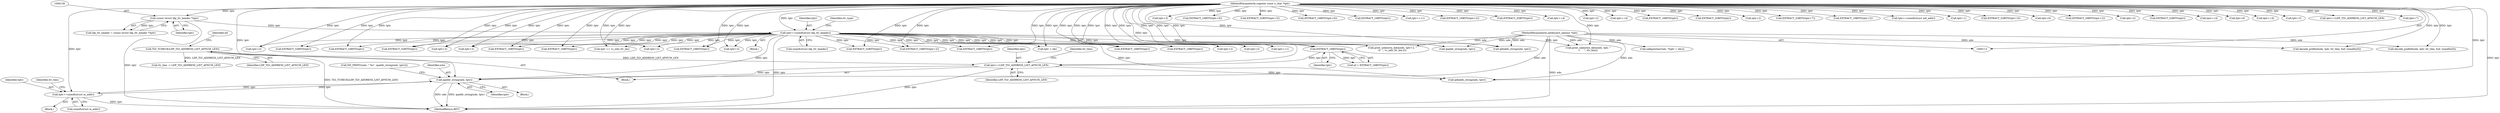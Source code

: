 digraph "0_tcpdump_aa5c6b710dfd8020d2c908d6b3bd41f1da719b3b_0@pointer" {
"1000318" [label="(Call,ipaddr_string(ndo, tptr))"];
"1000114" [label="(MethodParameterIn,netdissect_options *ndo)"];
"1000325" [label="(Call,tptr+=sizeof(struct in_addr))"];
"1000318" [label="(Call,ipaddr_string(ndo, tptr))"];
"1000283" [label="(Call,tptr+=LDP_TLV_ADDRESS_LIST_AFNUM_LEN)"];
"1000277" [label="(Call,TLV_TCHECK(LDP_TLV_ADDRESS_LIST_AFNUM_LEN))"];
"1000281" [label="(Call,EXTRACT_16BITS(tptr))"];
"1000203" [label="(Call,tptr+=sizeof(struct ldp_tlv_header))"];
"1000135" [label="(Call,(const struct ldp_tlv_header *)tptr)"];
"1000115" [label="(MethodParameterIn,register const u_char *tptr)"];
"1000326" [label="(Identifier,tptr)"];
"1000741" [label="(Call,tptr+3)"];
"1000273" [label="(Call,EXTRACT_32BITS(tptr))"];
"1000610" [label="(Call,tptr+3)"];
"1000137" [label="(Identifier,tptr)"];
"1000965" [label="(MethodReturn,RET)"];
"1000381" [label="(Call,EXTRACT_16BITS(tptr+6))"];
"1000277" [label="(Call,TLV_TCHECK(LDP_TLV_ADDRESS_LIST_AFNUM_LEN))"];
"1000117" [label="(Block,)"];
"1000219" [label="(Call,EXTRACT_16BITS(tptr))"];
"1000494" [label="(Call,decode_prefix6(ndo, tptr, tlv_tlen, buf, sizeof(buf)))"];
"1000609" [label="(Call,EXTRACT_32BITS(tptr+3))"];
"1000390" [label="(Call,EXTRACT_16BITS(tptr+6))"];
"1000724" [label="(Call,tptr+2)"];
"1000573" [label="(Call,EXTRACT_16BITS(tptr))"];
"1000635" [label="(Call,tptr+=11)"];
"1000690" [label="(Call,EXTRACT_16BITS(tptr+2))"];
"1000304" [label="(Identifier,tlv_tlen)"];
"1000753" [label="(Call,print_unknown_data(ndo, tptr+2, \"\n\t\t  \", vc_info_tlv_len-2))"];
"1000780" [label="(Call,EXTRACT_32BITS(tptr))"];
"1000233" [label="(Call,EXTRACT_16BITS(tptr+2))"];
"1000115" [label="(MethodParameterIn,register const u_char *tptr)"];
"1000818" [label="(Call,EXTRACT_32BITS(tptr))"];
"1000313" [label="(Call,ND_PRINT((ndo, \" %s\", ipaddr_string(ndo, tptr))))"];
"1000114" [label="(MethodParameterIn,netdissect_options *ndo)"];
"1000893" [label="(Call,tptr+=4)"];
"1000447" [label="(Call,decode_prefix4(ndo, tptr, tlv_tlen, buf, sizeof(buf)))"];
"1000209" [label="(Block,)"];
"1000234" [label="(Call,tptr+2)"];
"1000709" [label="(Call,safeputchar(ndo, *(tptr + idx)))"];
"1000325" [label="(Call,tptr+=sizeof(struct in_addr))"];
"1000755" [label="(Call,tptr+2)"];
"1000791" [label="(Call,tptr+=4)"];
"1000287" [label="(Identifier,tlv_tlen)"];
"1000597" [label="(Call,EXTRACT_16BITS(tptr))"];
"1000319" [label="(Identifier,ndo)"];
"1000766" [label="(Call,tptr += vc_info_tlv_len)"];
"1000603" [label="(Call,EXTRACT_16BITS(tptr))"];
"1000371" [label="(Call,EXTRACT_16BITS(tptr))"];
"1000205" [label="(Call,sizeof(struct ldp_tlv_header))"];
"1000837" [label="(Call,EXTRACT_16BITS(tptr))"];
"1000883" [label="(Call,EXTRACT_32BITS(tptr))"];
"1000712" [label="(Call,tptr + idx)"];
"1000432" [label="(Call,EXTRACT_16BITS(tptr))"];
"1000375" [label="(Call,tptr+2)"];
"1000917" [label="(Call,EXTRACT_16BITS(tptr))"];
"1000614" [label="(Call,EXTRACT_32BITS(tptr+7))"];
"1000731" [label="(Call,tptr+2)"];
"1000748" [label="(Call,tptr+3)"];
"1000789" [label="(Call,EXTRACT_32BITS(tptr))"];
"1000318" [label="(Call,ipaddr_string(ndo, tptr))"];
"1000285" [label="(Identifier,LDP_TLV_ADDRESS_LIST_AFNUM_LEN)"];
"1000279" [label="(Call,af = EXTRACT_16BITS(tptr))"];
"1000224" [label="(Call,EXTRACT_16BITS(tptr+2))"];
"1000281" [label="(Call,EXTRACT_16BITS(tptr))"];
"1000249" [label="(Call,ipaddr_string(ndo, tptr))"];
"1000204" [label="(Identifier,tptr)"];
"1000354" [label="(Call,tptr+=sizeof(struct in6_addr))"];
"1000320" [label="(Identifier,tptr)"];
"1000133" [label="(Call,ldp_tlv_header = (const struct ldp_tlv_header *)tptr)"];
"1000567" [label="(Call,EXTRACT_16BITS(tptr))"];
"1000937" [label="(Call,print_unknown_data(ndo, tptr, \"\n\t      \", tlv_tlen))"];
"1000549" [label="(Call,tptr+2)"];
"1000655" [label="(Call,tptr+1)"];
"1000282" [label="(Identifier,tptr)"];
"1000347" [label="(Call,ip6addr_string(ndo, tptr))"];
"1000283" [label="(Call,tptr+=LDP_TLV_ADDRESS_LIST_AFNUM_LEN)"];
"1000280" [label="(Identifier,af)"];
"1000208" [label="(Identifier,tlv_type)"];
"1000579" [label="(Call,EXTRACT_32BITS(tptr+3))"];
"1000327" [label="(Call,sizeof(struct in_addr))"];
"1000278" [label="(Identifier,LDP_TLV_ADDRESS_LIST_AFNUM_LEN)"];
"1000307" [label="(Block,)"];
"1000382" [label="(Call,tptr+6)"];
"1000691" [label="(Call,tptr+2)"];
"1000374" [label="(Call,EXTRACT_16BITS(tptr+2))"];
"1000316" [label="(Block,)"];
"1000416" [label="(Call,tptr+=1)"];
"1000284" [label="(Identifier,tptr)"];
"1000225" [label="(Call,tptr+2)"];
"1000286" [label="(Call,tlv_tlen -= LDP_TLV_ADDRESS_LIST_AFNUM_LEN)"];
"1000898" [label="(Call,EXTRACT_32BITS(tptr))"];
"1000820" [label="(Call,tptr+=4)"];
"1000135" [label="(Call,(const struct ldp_tlv_header *)tptr)"];
"1000203" [label="(Call,tptr+=sizeof(struct ldp_tlv_header))"];
"1000391" [label="(Call,tptr+6)"];
"1000878" [label="(Call,tptr+=4)"];
"1000580" [label="(Call,tptr+3)"];
"1000434" [label="(Call,tptr+=LDP_TLV_ADDRESS_LIST_AFNUM_LEN)"];
"1000261" [label="(Call,ip6addr_string(ndo, tptr))"];
"1000615" [label="(Call,tptr+7)"];
"1000318" -> "1000316"  [label="AST: "];
"1000318" -> "1000320"  [label="CFG: "];
"1000319" -> "1000318"  [label="AST: "];
"1000320" -> "1000318"  [label="AST: "];
"1000313" -> "1000318"  [label="CFG: "];
"1000318" -> "1000965"  [label="DDG: ipaddr_string(ndo, tptr)"];
"1000318" -> "1000965"  [label="DDG: ndo"];
"1000114" -> "1000318"  [label="DDG: ndo"];
"1000325" -> "1000318"  [label="DDG: tptr"];
"1000283" -> "1000318"  [label="DDG: tptr"];
"1000203" -> "1000318"  [label="DDG: tptr"];
"1000115" -> "1000318"  [label="DDG: tptr"];
"1000318" -> "1000325"  [label="DDG: tptr"];
"1000114" -> "1000113"  [label="AST: "];
"1000114" -> "1000965"  [label="DDG: ndo"];
"1000114" -> "1000249"  [label="DDG: ndo"];
"1000114" -> "1000261"  [label="DDG: ndo"];
"1000114" -> "1000347"  [label="DDG: ndo"];
"1000114" -> "1000447"  [label="DDG: ndo"];
"1000114" -> "1000494"  [label="DDG: ndo"];
"1000114" -> "1000709"  [label="DDG: ndo"];
"1000114" -> "1000753"  [label="DDG: ndo"];
"1000114" -> "1000937"  [label="DDG: ndo"];
"1000325" -> "1000307"  [label="AST: "];
"1000325" -> "1000327"  [label="CFG: "];
"1000326" -> "1000325"  [label="AST: "];
"1000327" -> "1000325"  [label="AST: "];
"1000304" -> "1000325"  [label="CFG: "];
"1000325" -> "1000965"  [label="DDG: tptr"];
"1000115" -> "1000325"  [label="DDG: tptr"];
"1000283" -> "1000209"  [label="AST: "];
"1000283" -> "1000285"  [label="CFG: "];
"1000284" -> "1000283"  [label="AST: "];
"1000285" -> "1000283"  [label="AST: "];
"1000287" -> "1000283"  [label="CFG: "];
"1000283" -> "1000965"  [label="DDG: tptr"];
"1000277" -> "1000283"  [label="DDG: LDP_TLV_ADDRESS_LIST_AFNUM_LEN"];
"1000281" -> "1000283"  [label="DDG: tptr"];
"1000115" -> "1000283"  [label="DDG: tptr"];
"1000283" -> "1000347"  [label="DDG: tptr"];
"1000277" -> "1000209"  [label="AST: "];
"1000277" -> "1000278"  [label="CFG: "];
"1000278" -> "1000277"  [label="AST: "];
"1000280" -> "1000277"  [label="CFG: "];
"1000277" -> "1000965"  [label="DDG: TLV_TCHECK(LDP_TLV_ADDRESS_LIST_AFNUM_LEN)"];
"1000277" -> "1000286"  [label="DDG: LDP_TLV_ADDRESS_LIST_AFNUM_LEN"];
"1000281" -> "1000279"  [label="AST: "];
"1000281" -> "1000282"  [label="CFG: "];
"1000282" -> "1000281"  [label="AST: "];
"1000279" -> "1000281"  [label="CFG: "];
"1000281" -> "1000279"  [label="DDG: tptr"];
"1000203" -> "1000281"  [label="DDG: tptr"];
"1000115" -> "1000281"  [label="DDG: tptr"];
"1000203" -> "1000117"  [label="AST: "];
"1000203" -> "1000205"  [label="CFG: "];
"1000204" -> "1000203"  [label="AST: "];
"1000205" -> "1000203"  [label="AST: "];
"1000208" -> "1000203"  [label="CFG: "];
"1000203" -> "1000965"  [label="DDG: tptr"];
"1000135" -> "1000203"  [label="DDG: tptr"];
"1000115" -> "1000203"  [label="DDG: tptr"];
"1000203" -> "1000219"  [label="DDG: tptr"];
"1000203" -> "1000249"  [label="DDG: tptr"];
"1000203" -> "1000261"  [label="DDG: tptr"];
"1000203" -> "1000273"  [label="DDG: tptr"];
"1000203" -> "1000347"  [label="DDG: tptr"];
"1000203" -> "1000371"  [label="DDG: tptr"];
"1000203" -> "1000416"  [label="DDG: tptr"];
"1000203" -> "1000432"  [label="DDG: tptr"];
"1000203" -> "1000549"  [label="DDG: tptr"];
"1000203" -> "1000567"  [label="DDG: tptr"];
"1000203" -> "1000597"  [label="DDG: tptr"];
"1000203" -> "1000690"  [label="DDG: tptr"];
"1000203" -> "1000691"  [label="DDG: tptr"];
"1000203" -> "1000712"  [label="DDG: tptr"];
"1000203" -> "1000724"  [label="DDG: tptr"];
"1000203" -> "1000731"  [label="DDG: tptr"];
"1000203" -> "1000741"  [label="DDG: tptr"];
"1000203" -> "1000748"  [label="DDG: tptr"];
"1000203" -> "1000753"  [label="DDG: tptr"];
"1000203" -> "1000755"  [label="DDG: tptr"];
"1000203" -> "1000766"  [label="DDG: tptr"];
"1000203" -> "1000780"  [label="DDG: tptr"];
"1000203" -> "1000789"  [label="DDG: tptr"];
"1000203" -> "1000837"  [label="DDG: tptr"];
"1000203" -> "1000917"  [label="DDG: tptr"];
"1000203" -> "1000937"  [label="DDG: tptr"];
"1000135" -> "1000133"  [label="AST: "];
"1000135" -> "1000137"  [label="CFG: "];
"1000136" -> "1000135"  [label="AST: "];
"1000137" -> "1000135"  [label="AST: "];
"1000133" -> "1000135"  [label="CFG: "];
"1000135" -> "1000965"  [label="DDG: tptr"];
"1000135" -> "1000133"  [label="DDG: tptr"];
"1000115" -> "1000135"  [label="DDG: tptr"];
"1000115" -> "1000113"  [label="AST: "];
"1000115" -> "1000965"  [label="DDG: tptr"];
"1000115" -> "1000219"  [label="DDG: tptr"];
"1000115" -> "1000224"  [label="DDG: tptr"];
"1000115" -> "1000225"  [label="DDG: tptr"];
"1000115" -> "1000233"  [label="DDG: tptr"];
"1000115" -> "1000234"  [label="DDG: tptr"];
"1000115" -> "1000249"  [label="DDG: tptr"];
"1000115" -> "1000261"  [label="DDG: tptr"];
"1000115" -> "1000273"  [label="DDG: tptr"];
"1000115" -> "1000347"  [label="DDG: tptr"];
"1000115" -> "1000354"  [label="DDG: tptr"];
"1000115" -> "1000371"  [label="DDG: tptr"];
"1000115" -> "1000374"  [label="DDG: tptr"];
"1000115" -> "1000375"  [label="DDG: tptr"];
"1000115" -> "1000381"  [label="DDG: tptr"];
"1000115" -> "1000382"  [label="DDG: tptr"];
"1000115" -> "1000390"  [label="DDG: tptr"];
"1000115" -> "1000391"  [label="DDG: tptr"];
"1000115" -> "1000416"  [label="DDG: tptr"];
"1000115" -> "1000432"  [label="DDG: tptr"];
"1000115" -> "1000434"  [label="DDG: tptr"];
"1000115" -> "1000447"  [label="DDG: tptr"];
"1000115" -> "1000494"  [label="DDG: tptr"];
"1000115" -> "1000549"  [label="DDG: tptr"];
"1000115" -> "1000567"  [label="DDG: tptr"];
"1000115" -> "1000573"  [label="DDG: tptr"];
"1000115" -> "1000579"  [label="DDG: tptr"];
"1000115" -> "1000580"  [label="DDG: tptr"];
"1000115" -> "1000597"  [label="DDG: tptr"];
"1000115" -> "1000603"  [label="DDG: tptr"];
"1000115" -> "1000609"  [label="DDG: tptr"];
"1000115" -> "1000610"  [label="DDG: tptr"];
"1000115" -> "1000614"  [label="DDG: tptr"];
"1000115" -> "1000615"  [label="DDG: tptr"];
"1000115" -> "1000635"  [label="DDG: tptr"];
"1000115" -> "1000655"  [label="DDG: tptr"];
"1000115" -> "1000690"  [label="DDG: tptr"];
"1000115" -> "1000691"  [label="DDG: tptr"];
"1000115" -> "1000712"  [label="DDG: tptr"];
"1000115" -> "1000724"  [label="DDG: tptr"];
"1000115" -> "1000731"  [label="DDG: tptr"];
"1000115" -> "1000741"  [label="DDG: tptr"];
"1000115" -> "1000748"  [label="DDG: tptr"];
"1000115" -> "1000753"  [label="DDG: tptr"];
"1000115" -> "1000755"  [label="DDG: tptr"];
"1000115" -> "1000766"  [label="DDG: tptr"];
"1000115" -> "1000780"  [label="DDG: tptr"];
"1000115" -> "1000789"  [label="DDG: tptr"];
"1000115" -> "1000791"  [label="DDG: tptr"];
"1000115" -> "1000818"  [label="DDG: tptr"];
"1000115" -> "1000820"  [label="DDG: tptr"];
"1000115" -> "1000837"  [label="DDG: tptr"];
"1000115" -> "1000878"  [label="DDG: tptr"];
"1000115" -> "1000883"  [label="DDG: tptr"];
"1000115" -> "1000893"  [label="DDG: tptr"];
"1000115" -> "1000898"  [label="DDG: tptr"];
"1000115" -> "1000917"  [label="DDG: tptr"];
"1000115" -> "1000937"  [label="DDG: tptr"];
}
